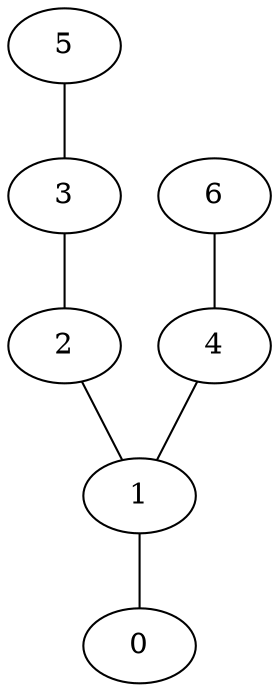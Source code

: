 graph {
    0 [ label = "0" ]
    1 [ label = "1" ]
    2 [ label = "2" ]
    3 [ label = "3" ]
    4 [ label = "4" ]
    5 [ label = "5" ]
    6 [ label = "6" ]
    2 -- 1 [ ]
    3 -- 2 [ ]
    5 -- 3 [ ]
    4 -- 1 [ ]
    6 -- 4 [ ]
    1 -- 0 [ ]
}
